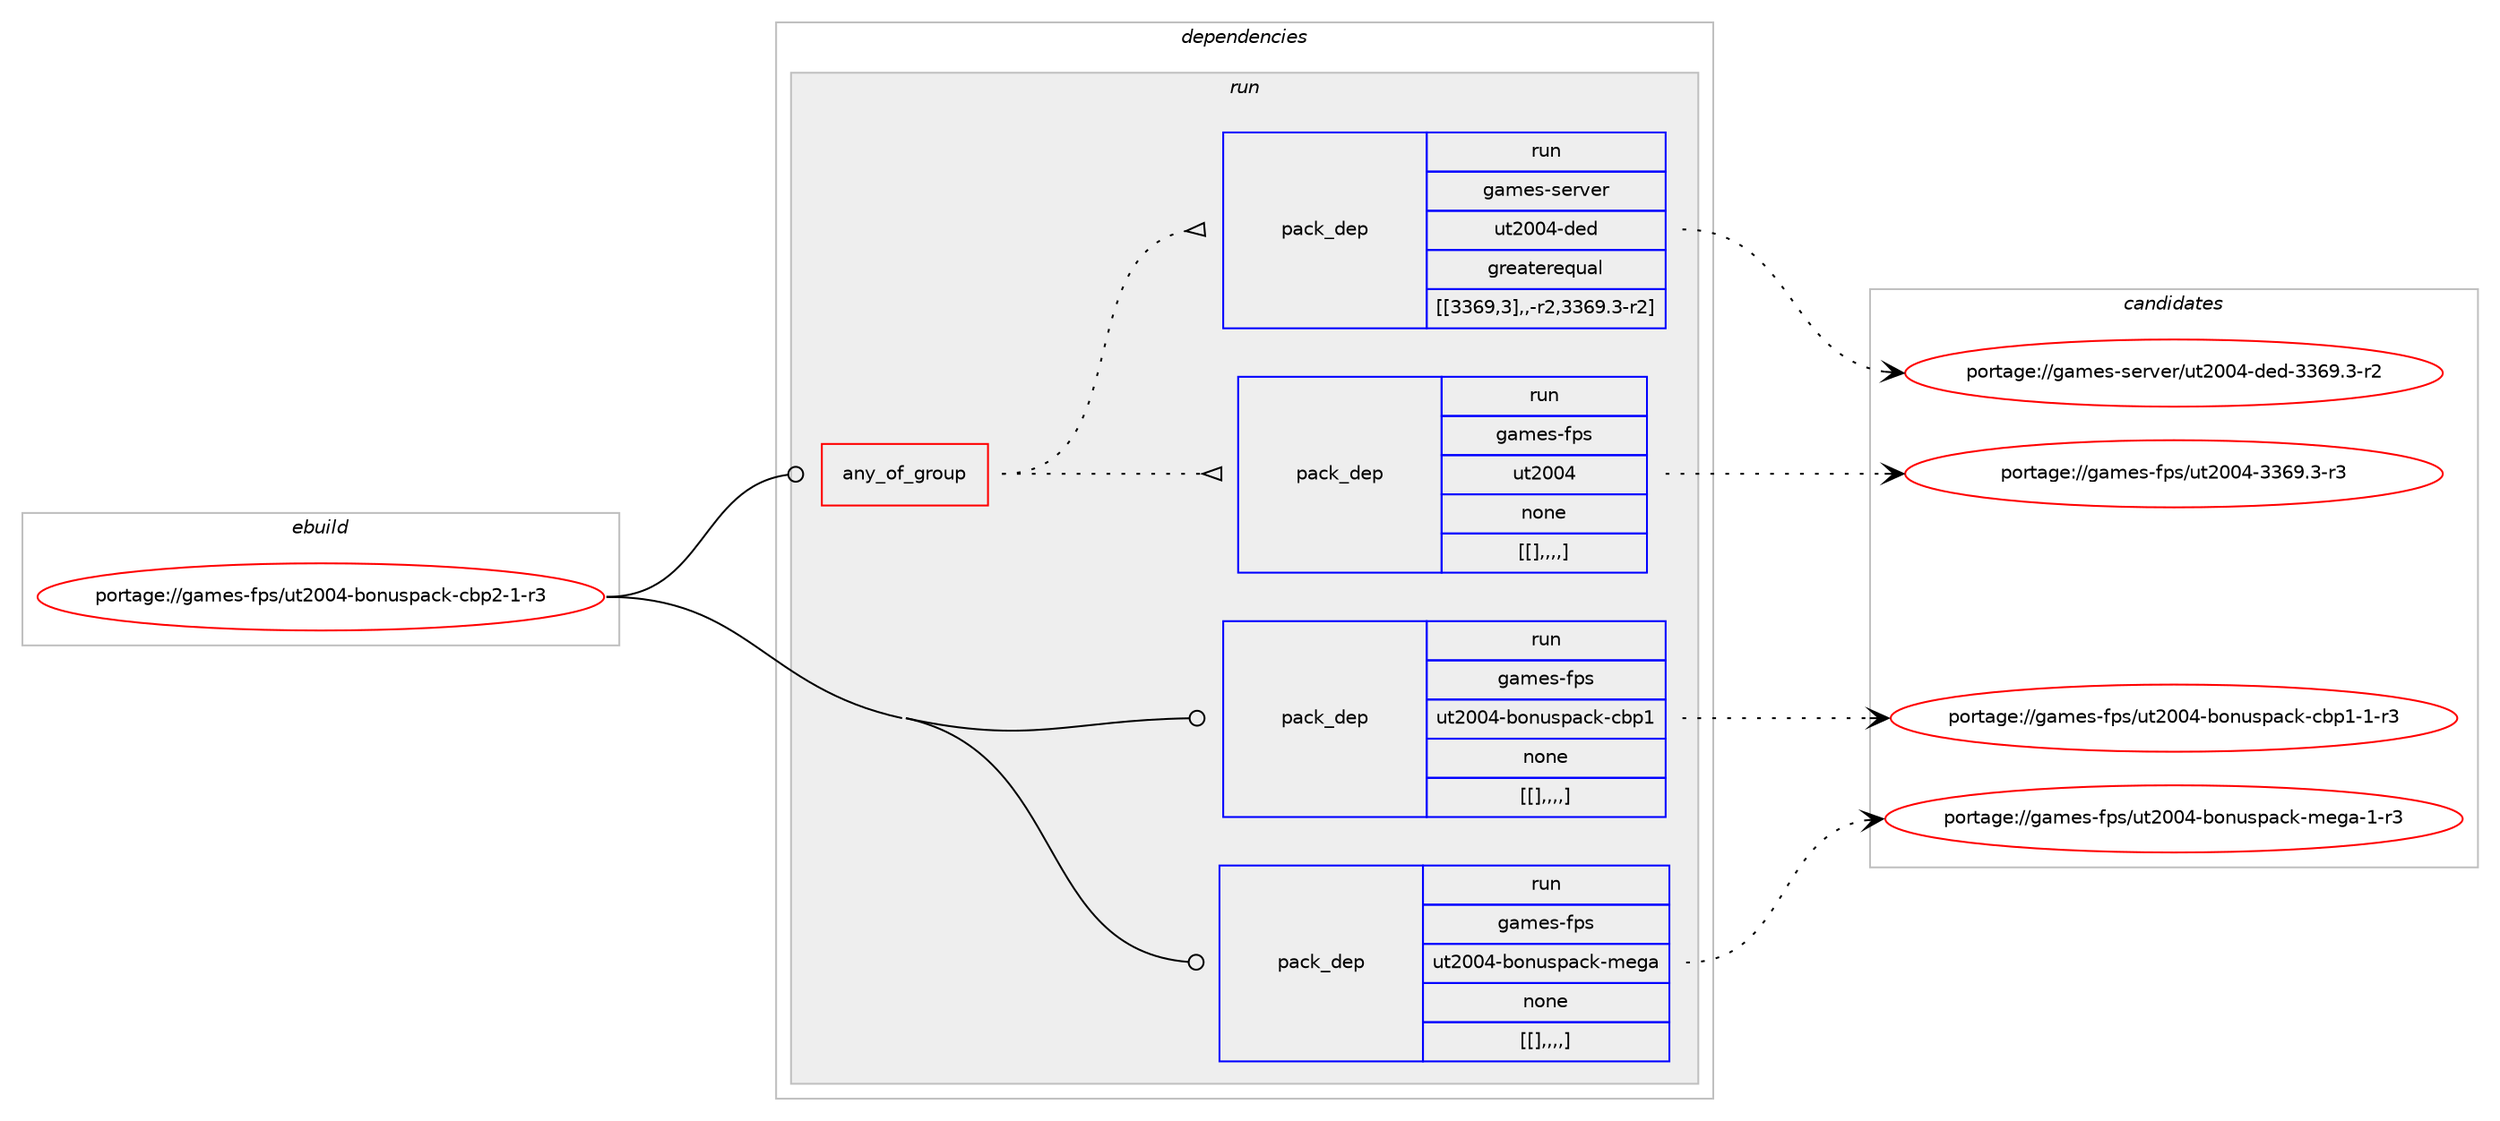 digraph prolog {

# *************
# Graph options
# *************

newrank=true;
concentrate=true;
compound=true;
graph [rankdir=LR,fontname=Helvetica,fontsize=10,ranksep=1.5];#, ranksep=2.5, nodesep=0.2];
edge  [arrowhead=vee];
node  [fontname=Helvetica,fontsize=10];

# **********
# The ebuild
# **********

subgraph cluster_leftcol {
color=gray;
label=<<i>ebuild</i>>;
id [label="portage://games-fps/ut2004-bonuspack-cbp2-1-r3", color=red, width=4, href="../games-fps/ut2004-bonuspack-cbp2-1-r3.svg"];
}

# ****************
# The dependencies
# ****************

subgraph cluster_midcol {
color=gray;
label=<<i>dependencies</i>>;
subgraph cluster_compile {
fillcolor="#eeeeee";
style=filled;
label=<<i>compile</i>>;
}
subgraph cluster_compileandrun {
fillcolor="#eeeeee";
style=filled;
label=<<i>compile and run</i>>;
}
subgraph cluster_run {
fillcolor="#eeeeee";
style=filled;
label=<<i>run</i>>;
subgraph any1335 {
dependency234387 [label=<<TABLE BORDER="0" CELLBORDER="1" CELLSPACING="0" CELLPADDING="4"><TR><TD CELLPADDING="10">any_of_group</TD></TR></TABLE>>, shape=none, color=red];subgraph pack166943 {
dependency234388 [label=<<TABLE BORDER="0" CELLBORDER="1" CELLSPACING="0" CELLPADDING="4" WIDTH="220"><TR><TD ROWSPAN="6" CELLPADDING="30">pack_dep</TD></TR><TR><TD WIDTH="110">run</TD></TR><TR><TD>games-fps</TD></TR><TR><TD>ut2004</TD></TR><TR><TD>none</TD></TR><TR><TD>[[],,,,]</TD></TR></TABLE>>, shape=none, color=blue];
}
dependency234387:e -> dependency234388:w [weight=20,style="dotted",arrowhead="oinv"];
subgraph pack166944 {
dependency234389 [label=<<TABLE BORDER="0" CELLBORDER="1" CELLSPACING="0" CELLPADDING="4" WIDTH="220"><TR><TD ROWSPAN="6" CELLPADDING="30">pack_dep</TD></TR><TR><TD WIDTH="110">run</TD></TR><TR><TD>games-server</TD></TR><TR><TD>ut2004-ded</TD></TR><TR><TD>greaterequal</TD></TR><TR><TD>[[3369,3],,-r2,3369.3-r2]</TD></TR></TABLE>>, shape=none, color=blue];
}
dependency234387:e -> dependency234389:w [weight=20,style="dotted",arrowhead="oinv"];
}
id:e -> dependency234387:w [weight=20,style="solid",arrowhead="odot"];
subgraph pack166945 {
dependency234390 [label=<<TABLE BORDER="0" CELLBORDER="1" CELLSPACING="0" CELLPADDING="4" WIDTH="220"><TR><TD ROWSPAN="6" CELLPADDING="30">pack_dep</TD></TR><TR><TD WIDTH="110">run</TD></TR><TR><TD>games-fps</TD></TR><TR><TD>ut2004-bonuspack-cbp1</TD></TR><TR><TD>none</TD></TR><TR><TD>[[],,,,]</TD></TR></TABLE>>, shape=none, color=blue];
}
id:e -> dependency234390:w [weight=20,style="solid",arrowhead="odot"];
subgraph pack166946 {
dependency234391 [label=<<TABLE BORDER="0" CELLBORDER="1" CELLSPACING="0" CELLPADDING="4" WIDTH="220"><TR><TD ROWSPAN="6" CELLPADDING="30">pack_dep</TD></TR><TR><TD WIDTH="110">run</TD></TR><TR><TD>games-fps</TD></TR><TR><TD>ut2004-bonuspack-mega</TD></TR><TR><TD>none</TD></TR><TR><TD>[[],,,,]</TD></TR></TABLE>>, shape=none, color=blue];
}
id:e -> dependency234391:w [weight=20,style="solid",arrowhead="odot"];
}
}

# **************
# The candidates
# **************

subgraph cluster_choices {
rank=same;
color=gray;
label=<<i>candidates</i>>;

subgraph choice166943 {
color=black;
nodesep=1;
choice10397109101115451021121154711711650484852455151545746514511451 [label="portage://games-fps/ut2004-3369.3-r3", color=red, width=4,href="../games-fps/ut2004-3369.3-r3.svg"];
dependency234388:e -> choice10397109101115451021121154711711650484852455151545746514511451:w [style=dotted,weight="100"];
}
subgraph choice166944 {
color=black;
nodesep=1;
choice1039710910111545115101114118101114471171165048485245100101100455151545746514511450 [label="portage://games-server/ut2004-ded-3369.3-r2", color=red, width=4,href="../games-server/ut2004-ded-3369.3-r2.svg"];
dependency234389:e -> choice1039710910111545115101114118101114471171165048485245100101100455151545746514511450:w [style=dotted,weight="100"];
}
subgraph choice166945 {
color=black;
nodesep=1;
choice10397109101115451021121154711711650484852459811111011711511297991074599981124945494511451 [label="portage://games-fps/ut2004-bonuspack-cbp1-1-r3", color=red, width=4,href="../games-fps/ut2004-bonuspack-cbp1-1-r3.svg"];
dependency234390:e -> choice10397109101115451021121154711711650484852459811111011711511297991074599981124945494511451:w [style=dotted,weight="100"];
}
subgraph choice166946 {
color=black;
nodesep=1;
choice1039710910111545102112115471171165048485245981111101171151129799107451091011039745494511451 [label="portage://games-fps/ut2004-bonuspack-mega-1-r3", color=red, width=4,href="../games-fps/ut2004-bonuspack-mega-1-r3.svg"];
dependency234391:e -> choice1039710910111545102112115471171165048485245981111101171151129799107451091011039745494511451:w [style=dotted,weight="100"];
}
}

}
